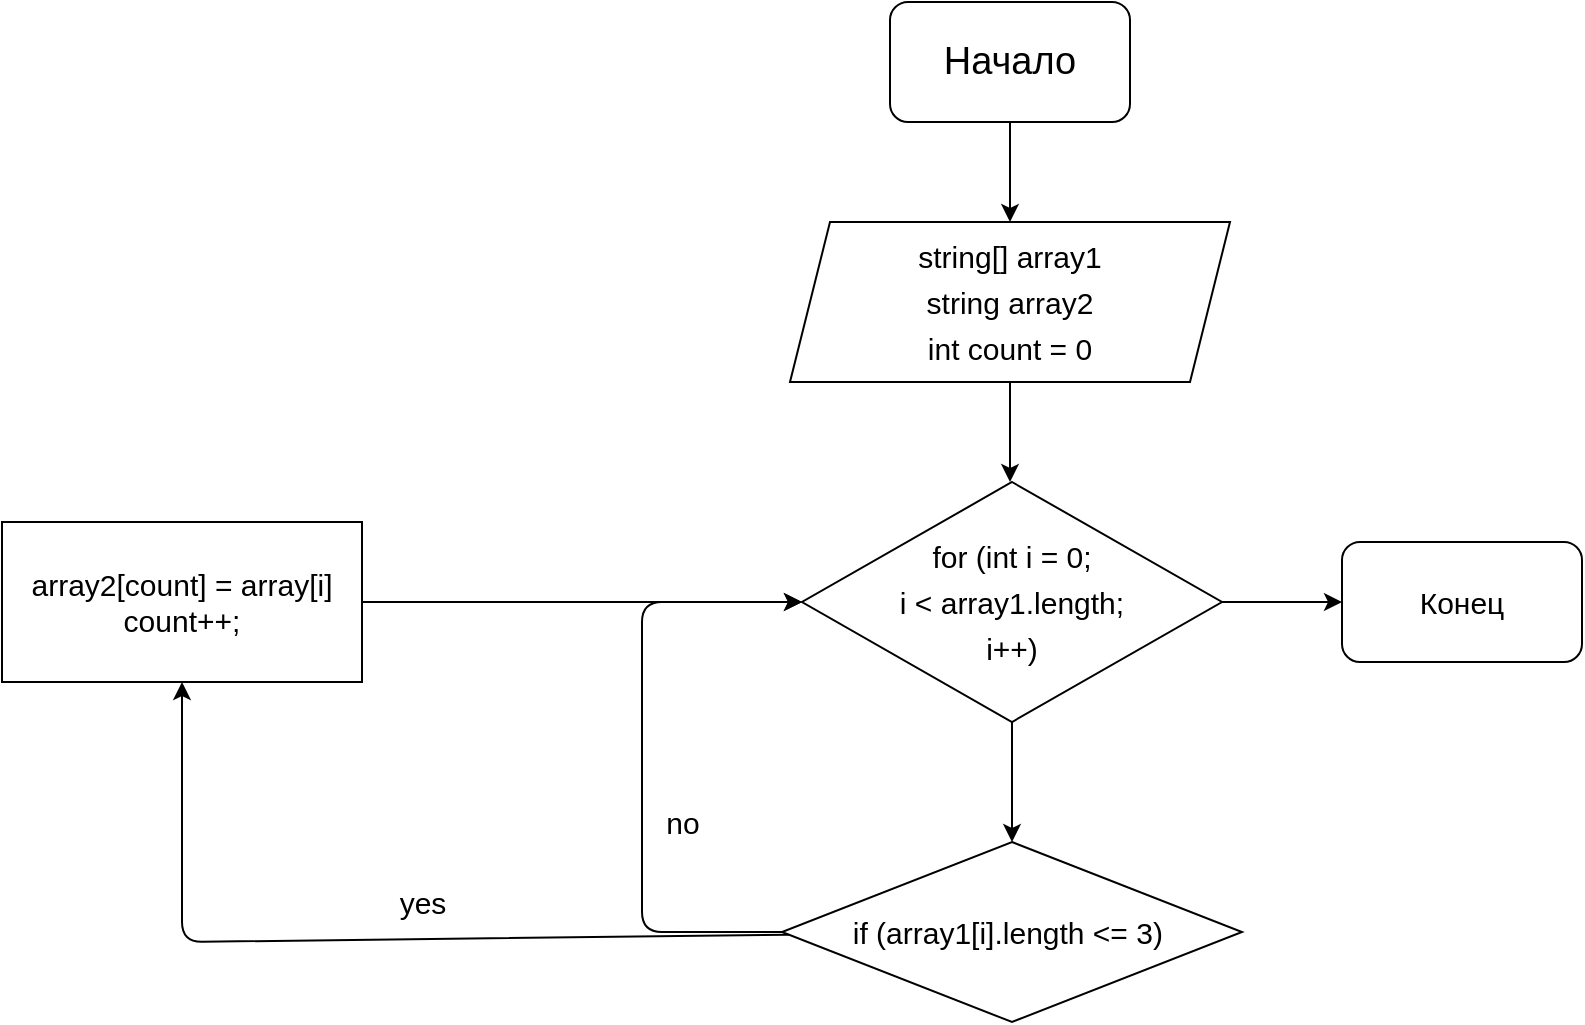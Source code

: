 <mxfile>
    <diagram id="oVFmXnMVRtlW45fJFjSk" name="Страница 1">
        <mxGraphModel dx="1711" dy="277" grid="1" gridSize="10" guides="1" tooltips="1" connect="1" arrows="1" fold="1" page="1" pageScale="1" pageWidth="827" pageHeight="1169" math="0" shadow="0">
            <root>
                <mxCell id="0"/>
                <mxCell id="1" parent="0"/>
                <mxCell id="3" style="edgeStyle=none;html=1;fontSize=19;" edge="1" parent="1" source="2">
                    <mxGeometry relative="1" as="geometry">
                        <mxPoint x="354" y="110" as="targetPoint"/>
                    </mxGeometry>
                </mxCell>
                <mxCell id="2" value="&lt;font style=&quot;font-size: 19px&quot;&gt;Начало&lt;/font&gt;" style="rounded=1;whiteSpace=wrap;html=1;" vertex="1" parent="1">
                    <mxGeometry x="294" width="120" height="60" as="geometry"/>
                </mxCell>
                <mxCell id="5" style="edgeStyle=none;html=1;fontSize=19;" edge="1" parent="1" source="4">
                    <mxGeometry relative="1" as="geometry">
                        <mxPoint x="354" y="240" as="targetPoint"/>
                    </mxGeometry>
                </mxCell>
                <mxCell id="4" value="&lt;font style=&quot;font-size: 15px&quot;&gt;string[] array1&lt;br&gt;string array2&lt;br&gt;int count = 0&lt;/font&gt;" style="shape=parallelogram;perimeter=parallelogramPerimeter;whiteSpace=wrap;html=1;fixedSize=1;fontSize=19;" vertex="1" parent="1">
                    <mxGeometry x="244" y="110" width="220" height="80" as="geometry"/>
                </mxCell>
                <mxCell id="8" style="edgeStyle=none;html=1;fontSize=15;" edge="1" parent="1" source="7">
                    <mxGeometry relative="1" as="geometry">
                        <mxPoint x="355" y="420" as="targetPoint"/>
                    </mxGeometry>
                </mxCell>
                <mxCell id="20" style="edgeStyle=none;html=1;fontSize=15;" edge="1" parent="1" source="7" target="21">
                    <mxGeometry relative="1" as="geometry">
                        <mxPoint x="580" y="300" as="targetPoint"/>
                    </mxGeometry>
                </mxCell>
                <mxCell id="7" value="&lt;font style=&quot;font-size: 15px&quot;&gt;for (int i = 0;&lt;br&gt;i &amp;lt; array1.length;&lt;br&gt;i++)&lt;br&gt;&lt;/font&gt;" style="rhombus;whiteSpace=wrap;html=1;fontSize=19;" vertex="1" parent="1">
                    <mxGeometry x="250" y="240" width="210" height="120" as="geometry"/>
                </mxCell>
                <mxCell id="10" style="edgeStyle=none;html=1;entryX=0;entryY=0.5;entryDx=0;entryDy=0;fontSize=15;" edge="1" parent="1" source="9" target="7">
                    <mxGeometry relative="1" as="geometry">
                        <Array as="points">
                            <mxPoint x="170" y="465"/>
                            <mxPoint x="170" y="300"/>
                        </Array>
                    </mxGeometry>
                </mxCell>
                <mxCell id="19" style="edgeStyle=none;html=1;entryX=0.5;entryY=1;entryDx=0;entryDy=0;fontSize=15;" edge="1" parent="1" source="9" target="13">
                    <mxGeometry relative="1" as="geometry">
                        <Array as="points">
                            <mxPoint x="-60" y="470"/>
                        </Array>
                    </mxGeometry>
                </mxCell>
                <mxCell id="9" value="if (array1[i].length &amp;lt;= 3)&amp;nbsp;" style="rhombus;whiteSpace=wrap;html=1;fontSize=15;" vertex="1" parent="1">
                    <mxGeometry x="240" y="420" width="230" height="90" as="geometry"/>
                </mxCell>
                <mxCell id="11" value="no" style="text;html=1;align=center;verticalAlign=middle;resizable=0;points=[];autosize=1;strokeColor=none;fillColor=none;fontSize=15;" vertex="1" parent="1">
                    <mxGeometry x="175" y="400" width="30" height="20" as="geometry"/>
                </mxCell>
                <mxCell id="17" style="edgeStyle=none;html=1;fontSize=15;" edge="1" parent="1" source="13">
                    <mxGeometry relative="1" as="geometry">
                        <mxPoint x="250" y="300" as="targetPoint"/>
                    </mxGeometry>
                </mxCell>
                <mxCell id="13" value="array2[count] = array[i]&lt;br&gt;count++;" style="rounded=0;whiteSpace=wrap;html=1;fontSize=15;" vertex="1" parent="1">
                    <mxGeometry x="-150" y="260" width="180" height="80" as="geometry"/>
                </mxCell>
                <mxCell id="15" value="yes" style="text;html=1;align=center;verticalAlign=middle;resizable=0;points=[];autosize=1;strokeColor=none;fillColor=none;fontSize=15;" vertex="1" parent="1">
                    <mxGeometry x="40" y="440" width="40" height="20" as="geometry"/>
                </mxCell>
                <mxCell id="21" value="Конец" style="rounded=1;whiteSpace=wrap;html=1;fontSize=15;" vertex="1" parent="1">
                    <mxGeometry x="520" y="270" width="120" height="60" as="geometry"/>
                </mxCell>
            </root>
        </mxGraphModel>
    </diagram>
</mxfile>